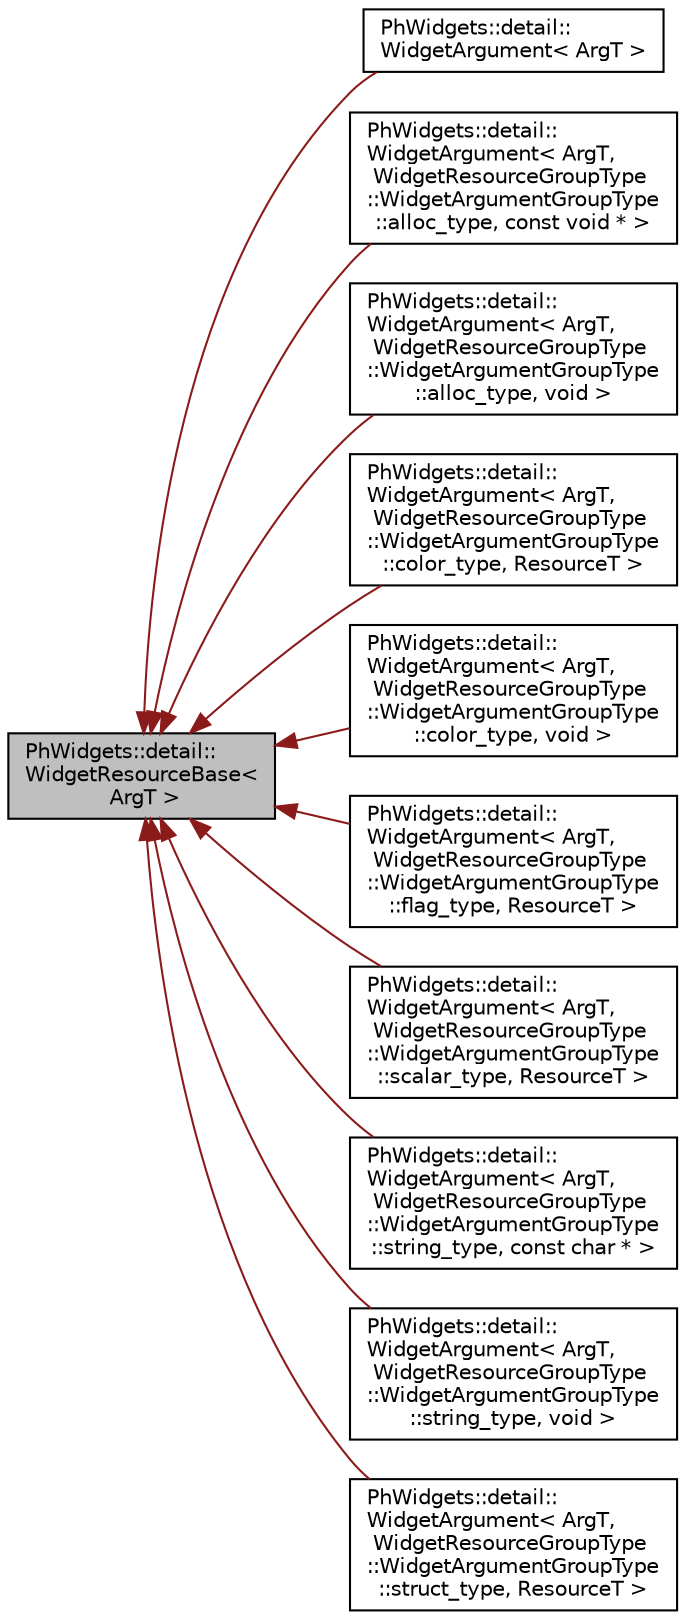 digraph "PhWidgets::detail::WidgetResourceBase&lt; ArgT &gt;"
{
  edge [fontname="Helvetica",fontsize="10",labelfontname="Helvetica",labelfontsize="10"];
  node [fontname="Helvetica",fontsize="10",shape=record];
  rankdir="LR";
  Node0 [label="PhWidgets::detail::\lWidgetResourceBase\<\l ArgT \>",height=0.2,width=0.4,color="black", fillcolor="grey75", style="filled", fontcolor="black"];
  Node0 -> Node1 [dir="back",color="firebrick4",fontsize="10",style="solid",fontname="Helvetica"];
  Node1 [label="PhWidgets::detail::\lWidgetArgument\< ArgT \>",height=0.2,width=0.4,color="black", fillcolor="white", style="filled",URL="$struct_ph_widgets_1_1detail_1_1_widget_argument.html"];
  Node0 -> Node2 [dir="back",color="firebrick4",fontsize="10",style="solid",fontname="Helvetica"];
  Node2 [label="PhWidgets::detail::\lWidgetArgument\< ArgT,\l WidgetResourceGroupType\l::WidgetArgumentGroupType\l::alloc_type, const void * \>",height=0.2,width=0.4,color="black", fillcolor="white", style="filled",URL="$struct_ph_widgets_1_1detail_1_1_widget_argument_3_01_arg_t_00_01_widget_resource_group_type_1_1_39c58aa89427d15b16ff56b24b470e39.html"];
  Node0 -> Node3 [dir="back",color="firebrick4",fontsize="10",style="solid",fontname="Helvetica"];
  Node3 [label="PhWidgets::detail::\lWidgetArgument\< ArgT,\l WidgetResourceGroupType\l::WidgetArgumentGroupType\l::alloc_type, void \>",height=0.2,width=0.4,color="black", fillcolor="white", style="filled",URL="$struct_ph_widgets_1_1detail_1_1_widget_argument_3_01_arg_t_00_01_widget_resource_group_type_1_1_96680b91f90adbe9fb7b035584c91542.html"];
  Node0 -> Node4 [dir="back",color="firebrick4",fontsize="10",style="solid",fontname="Helvetica"];
  Node4 [label="PhWidgets::detail::\lWidgetArgument\< ArgT,\l WidgetResourceGroupType\l::WidgetArgumentGroupType\l::color_type, ResourceT \>",height=0.2,width=0.4,color="black", fillcolor="white", style="filled",URL="$struct_ph_widgets_1_1detail_1_1_widget_argument_3_01_arg_t_00_01_widget_resource_group_type_1_1_51fd9aa1ed0a9ae9a16c104238063413.html"];
  Node0 -> Node5 [dir="back",color="firebrick4",fontsize="10",style="solid",fontname="Helvetica"];
  Node5 [label="PhWidgets::detail::\lWidgetArgument\< ArgT,\l WidgetResourceGroupType\l::WidgetArgumentGroupType\l::color_type, void \>",height=0.2,width=0.4,color="black", fillcolor="white", style="filled",URL="$struct_ph_widgets_1_1detail_1_1_widget_argument_3_01_arg_t_00_01_widget_resource_group_type_1_1_3d695d9ea7cf46c9f1c7ad6a7017d30b.html"];
  Node0 -> Node6 [dir="back",color="firebrick4",fontsize="10",style="solid",fontname="Helvetica"];
  Node6 [label="PhWidgets::detail::\lWidgetArgument\< ArgT,\l WidgetResourceGroupType\l::WidgetArgumentGroupType\l::flag_type, ResourceT \>",height=0.2,width=0.4,color="black", fillcolor="white", style="filled",URL="$struct_ph_widgets_1_1detail_1_1_widget_argument_3_01_arg_t_00_01_widget_resource_group_type_1_1_019ceba6ac52d1f2d858a60e422e8bf1.html"];
  Node0 -> Node7 [dir="back",color="firebrick4",fontsize="10",style="solid",fontname="Helvetica"];
  Node7 [label="PhWidgets::detail::\lWidgetArgument\< ArgT,\l WidgetResourceGroupType\l::WidgetArgumentGroupType\l::scalar_type, ResourceT \>",height=0.2,width=0.4,color="black", fillcolor="white", style="filled",URL="$struct_ph_widgets_1_1detail_1_1_widget_argument_3_01_arg_t_00_01_widget_resource_group_type_1_1_f8db5db7f1e30fbead4d1ac1a8fa1152.html"];
  Node0 -> Node8 [dir="back",color="firebrick4",fontsize="10",style="solid",fontname="Helvetica"];
  Node8 [label="PhWidgets::detail::\lWidgetArgument\< ArgT,\l WidgetResourceGroupType\l::WidgetArgumentGroupType\l::string_type, const char * \>",height=0.2,width=0.4,color="black", fillcolor="white", style="filled",URL="$struct_ph_widgets_1_1detail_1_1_widget_argument_3_01_arg_t_00_01_widget_resource_group_type_1_1_e8129a316a0ef7204b9a8ee724c64fd9.html"];
  Node0 -> Node9 [dir="back",color="firebrick4",fontsize="10",style="solid",fontname="Helvetica"];
  Node9 [label="PhWidgets::detail::\lWidgetArgument\< ArgT,\l WidgetResourceGroupType\l::WidgetArgumentGroupType\l::string_type, void \>",height=0.2,width=0.4,color="black", fillcolor="white", style="filled",URL="$struct_ph_widgets_1_1detail_1_1_widget_argument_3_01_arg_t_00_01_widget_resource_group_type_1_1_55c9b8a20aacabf3cc4133e322a970fd.html"];
  Node0 -> Node10 [dir="back",color="firebrick4",fontsize="10",style="solid",fontname="Helvetica"];
  Node10 [label="PhWidgets::detail::\lWidgetArgument\< ArgT,\l WidgetResourceGroupType\l::WidgetArgumentGroupType\l::struct_type, ResourceT \>",height=0.2,width=0.4,color="black", fillcolor="white", style="filled",URL="$struct_ph_widgets_1_1detail_1_1_widget_argument_3_01_arg_t_00_01_widget_resource_group_type_1_1_9138323019af0c3ccb44cd3a36cf7af8.html"];
}
